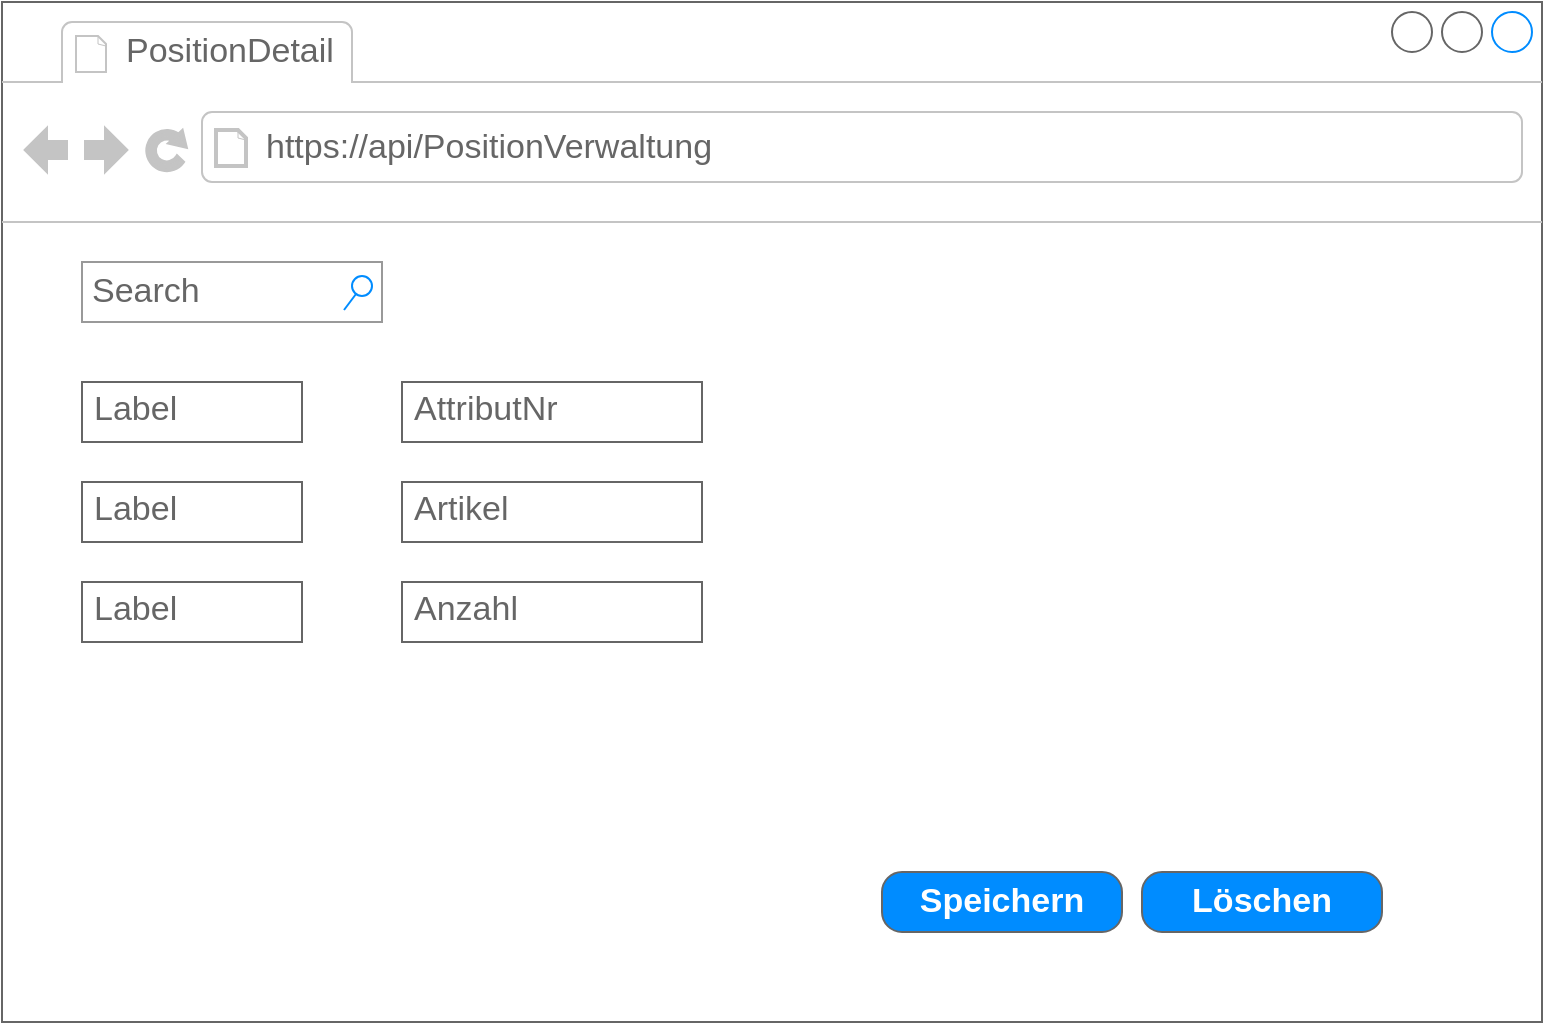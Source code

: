 <mxfile version="13.9.9" type="device"><diagram id="bW_AH6nI9JpC-AV11xJO" name="Seite-1"><mxGraphModel dx="1913" dy="966" grid="1" gridSize="10" guides="1" tooltips="1" connect="1" arrows="1" fold="1" page="1" pageScale="1" pageWidth="827" pageHeight="1169" math="0" shadow="0"><root><mxCell id="0"/><mxCell id="1" parent="0"/><mxCell id="nitbG5uRX8YzTF1vAS9g-1" value="" style="strokeWidth=1;shadow=0;dashed=0;align=center;html=1;shape=mxgraph.mockup.containers.browserWindow;rSize=0;strokeColor=#666666;strokeColor2=#008cff;strokeColor3=#c4c4c4;mainText=,;recursiveResize=0;" vertex="1" parent="1"><mxGeometry x="-50" y="170" width="770" height="510" as="geometry"/></mxCell><mxCell id="nitbG5uRX8YzTF1vAS9g-2" value="PositionDetail" style="strokeWidth=1;shadow=0;dashed=0;align=center;html=1;shape=mxgraph.mockup.containers.anchor;fontSize=17;fontColor=#666666;align=left;" vertex="1" parent="nitbG5uRX8YzTF1vAS9g-1"><mxGeometry x="60" y="12" width="110" height="26" as="geometry"/></mxCell><mxCell id="nitbG5uRX8YzTF1vAS9g-3" value="https://api/PositionVerwaltung" style="strokeWidth=1;shadow=0;dashed=0;align=center;html=1;shape=mxgraph.mockup.containers.anchor;rSize=0;fontSize=17;fontColor=#666666;align=left;" vertex="1" parent="nitbG5uRX8YzTF1vAS9g-1"><mxGeometry x="130" y="60" width="250" height="26" as="geometry"/></mxCell><mxCell id="nitbG5uRX8YzTF1vAS9g-6" value="Label" style="strokeWidth=1;shadow=0;dashed=0;align=center;html=1;shape=mxgraph.mockup.text.textBox;fontColor=#666666;align=left;fontSize=17;spacingLeft=4;spacingTop=-3;strokeColor=#666666;mainText=" vertex="1" parent="nitbG5uRX8YzTF1vAS9g-1"><mxGeometry x="40" y="290" width="110" height="30" as="geometry"/></mxCell><mxCell id="nitbG5uRX8YzTF1vAS9g-7" value="Label" style="strokeWidth=1;shadow=0;dashed=0;align=center;html=1;shape=mxgraph.mockup.text.textBox;fontColor=#666666;align=left;fontSize=17;spacingLeft=4;spacingTop=-3;strokeColor=#666666;mainText=" vertex="1" parent="nitbG5uRX8YzTF1vAS9g-1"><mxGeometry x="40" y="240" width="110" height="30" as="geometry"/></mxCell><mxCell id="nitbG5uRX8YzTF1vAS9g-8" value="Label" style="strokeWidth=1;shadow=0;dashed=0;align=center;html=1;shape=mxgraph.mockup.text.textBox;fontColor=#666666;align=left;fontSize=17;spacingLeft=4;spacingTop=-3;strokeColor=#666666;mainText=" vertex="1" parent="nitbG5uRX8YzTF1vAS9g-1"><mxGeometry x="40" y="190" width="110" height="30" as="geometry"/></mxCell><mxCell id="nitbG5uRX8YzTF1vAS9g-9" value="Search" style="strokeWidth=1;shadow=0;dashed=0;align=center;html=1;shape=mxgraph.mockup.forms.searchBox;strokeColor=#999999;mainText=;strokeColor2=#008cff;fontColor=#666666;fontSize=17;align=left;spacingLeft=3;" vertex="1" parent="nitbG5uRX8YzTF1vAS9g-1"><mxGeometry x="40" y="130" width="150" height="30" as="geometry"/></mxCell><mxCell id="nitbG5uRX8YzTF1vAS9g-10" value="Artikel" style="strokeWidth=1;shadow=0;dashed=0;align=center;html=1;shape=mxgraph.mockup.text.textBox;fontColor=#666666;align=left;fontSize=17;spacingLeft=4;spacingTop=-3;strokeColor=#666666;mainText=" vertex="1" parent="nitbG5uRX8YzTF1vAS9g-1"><mxGeometry x="200" y="240" width="150" height="30" as="geometry"/></mxCell><mxCell id="nitbG5uRX8YzTF1vAS9g-11" value="Anzahl" style="strokeWidth=1;shadow=0;dashed=0;align=center;html=1;shape=mxgraph.mockup.text.textBox;fontColor=#666666;align=left;fontSize=17;spacingLeft=4;spacingTop=-3;strokeColor=#666666;mainText=" vertex="1" parent="nitbG5uRX8YzTF1vAS9g-1"><mxGeometry x="200" y="290" width="150" height="30" as="geometry"/></mxCell><mxCell id="nitbG5uRX8YzTF1vAS9g-13" value="AttributNr" style="strokeWidth=1;shadow=0;dashed=0;align=center;html=1;shape=mxgraph.mockup.text.textBox;fontColor=#666666;align=left;fontSize=17;spacingLeft=4;spacingTop=-3;strokeColor=#666666;mainText=" vertex="1" parent="nitbG5uRX8YzTF1vAS9g-1"><mxGeometry x="200" y="190" width="150" height="30" as="geometry"/></mxCell><mxCell id="nitbG5uRX8YzTF1vAS9g-14" value="Speichern" style="strokeWidth=1;shadow=0;dashed=0;align=center;html=1;shape=mxgraph.mockup.buttons.button;strokeColor=#666666;fontColor=#ffffff;mainText=;buttonStyle=round;fontSize=17;fontStyle=1;fillColor=#008cff;whiteSpace=wrap;" vertex="1" parent="nitbG5uRX8YzTF1vAS9g-1"><mxGeometry x="440" y="435" width="120" height="30" as="geometry"/></mxCell><mxCell id="nitbG5uRX8YzTF1vAS9g-15" value="Löschen" style="strokeWidth=1;shadow=0;dashed=0;align=center;html=1;shape=mxgraph.mockup.buttons.button;strokeColor=#666666;fontColor=#ffffff;mainText=;buttonStyle=round;fontSize=17;fontStyle=1;fillColor=#008cff;whiteSpace=wrap;" vertex="1" parent="nitbG5uRX8YzTF1vAS9g-1"><mxGeometry x="570" y="435" width="120" height="30" as="geometry"/></mxCell></root></mxGraphModel></diagram></mxfile>